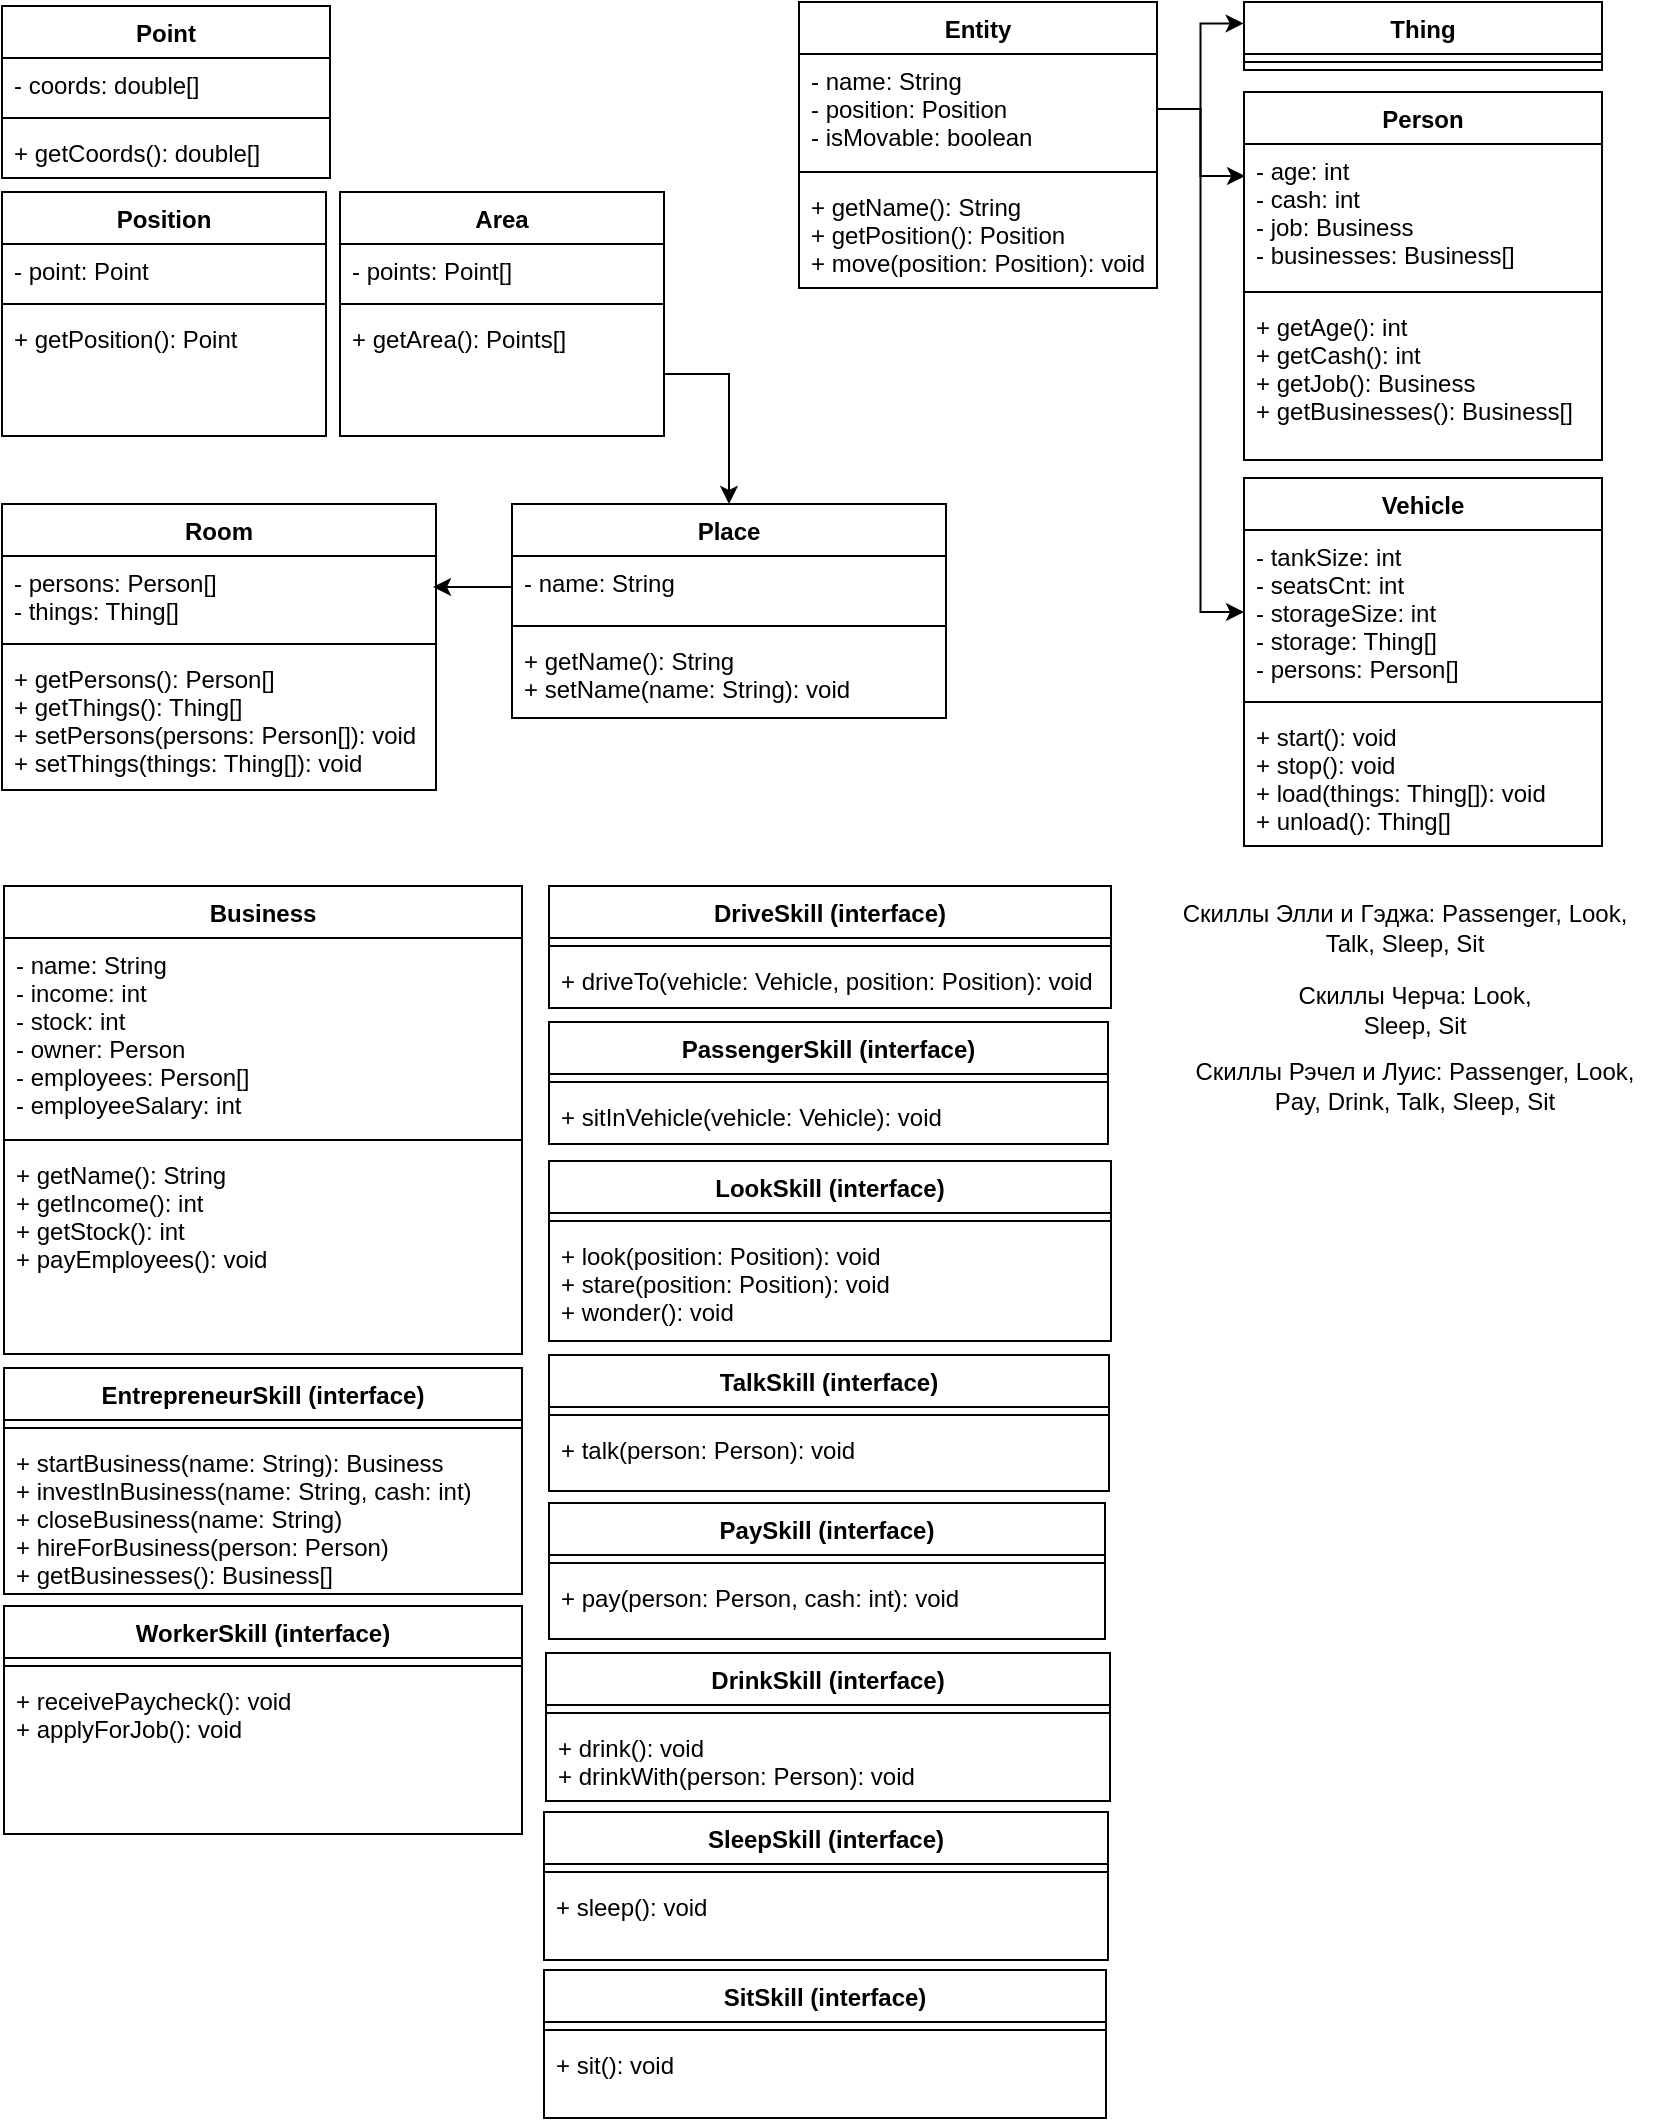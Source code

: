 <mxfile version="20.6.0" type="device"><diagram id="Wwu1jwRewUco58S9Qg-R" name="Page-1"><mxGraphModel dx="1662" dy="756" grid="0" gridSize="10" guides="1" tooltips="1" connect="1" arrows="1" fold="1" page="1" pageScale="1" pageWidth="850" pageHeight="1100" math="0" shadow="0"><root><mxCell id="0"/><mxCell id="1" parent="0"/><mxCell id="jiT7UVseL9NHXUBkf6Wl-1" value="Point" style="swimlane;fontStyle=1;align=center;verticalAlign=top;childLayout=stackLayout;horizontal=1;startSize=26;horizontalStack=0;resizeParent=1;resizeParentMax=0;resizeLast=0;collapsible=1;marginBottom=0;" parent="1" vertex="1"><mxGeometry x="9" y="11" width="164" height="86" as="geometry"/></mxCell><mxCell id="jiT7UVseL9NHXUBkf6Wl-2" value="- coords: double[]" style="text;strokeColor=none;fillColor=none;align=left;verticalAlign=top;spacingLeft=4;spacingRight=4;overflow=hidden;rotatable=0;points=[[0,0.5],[1,0.5]];portConstraint=eastwest;" parent="jiT7UVseL9NHXUBkf6Wl-1" vertex="1"><mxGeometry y="26" width="164" height="26" as="geometry"/></mxCell><mxCell id="jiT7UVseL9NHXUBkf6Wl-3" value="" style="line;strokeWidth=1;fillColor=none;align=left;verticalAlign=middle;spacingTop=-1;spacingLeft=3;spacingRight=3;rotatable=0;labelPosition=right;points=[];portConstraint=eastwest;strokeColor=inherit;" parent="jiT7UVseL9NHXUBkf6Wl-1" vertex="1"><mxGeometry y="52" width="164" height="8" as="geometry"/></mxCell><mxCell id="jiT7UVseL9NHXUBkf6Wl-4" value="+ getCoords(): double[]" style="text;strokeColor=none;fillColor=none;align=left;verticalAlign=top;spacingLeft=4;spacingRight=4;overflow=hidden;rotatable=0;points=[[0,0.5],[1,0.5]];portConstraint=eastwest;" parent="jiT7UVseL9NHXUBkf6Wl-1" vertex="1"><mxGeometry y="60" width="164" height="26" as="geometry"/></mxCell><mxCell id="jiT7UVseL9NHXUBkf6Wl-5" value="Position" style="swimlane;fontStyle=1;align=center;verticalAlign=top;childLayout=stackLayout;horizontal=1;startSize=26;horizontalStack=0;resizeParent=1;resizeParentMax=0;resizeLast=0;collapsible=1;marginBottom=0;" parent="1" vertex="1"><mxGeometry x="9" y="104" width="162" height="122" as="geometry"/></mxCell><mxCell id="jiT7UVseL9NHXUBkf6Wl-6" value="- point: Point" style="text;strokeColor=none;fillColor=none;align=left;verticalAlign=top;spacingLeft=4;spacingRight=4;overflow=hidden;rotatable=0;points=[[0,0.5],[1,0.5]];portConstraint=eastwest;" parent="jiT7UVseL9NHXUBkf6Wl-5" vertex="1"><mxGeometry y="26" width="162" height="26" as="geometry"/></mxCell><mxCell id="jiT7UVseL9NHXUBkf6Wl-7" value="" style="line;strokeWidth=1;fillColor=none;align=left;verticalAlign=middle;spacingTop=-1;spacingLeft=3;spacingRight=3;rotatable=0;labelPosition=right;points=[];portConstraint=eastwest;strokeColor=inherit;" parent="jiT7UVseL9NHXUBkf6Wl-5" vertex="1"><mxGeometry y="52" width="162" height="8" as="geometry"/></mxCell><mxCell id="jiT7UVseL9NHXUBkf6Wl-8" value="+ getPosition(): Point" style="text;strokeColor=none;fillColor=none;align=left;verticalAlign=top;spacingLeft=4;spacingRight=4;overflow=hidden;rotatable=0;points=[[0,0.5],[1,0.5]];portConstraint=eastwest;" parent="jiT7UVseL9NHXUBkf6Wl-5" vertex="1"><mxGeometry y="60" width="162" height="62" as="geometry"/></mxCell><mxCell id="jiT7UVseL9NHXUBkf6Wl-9" value="Area" style="swimlane;fontStyle=1;align=center;verticalAlign=top;childLayout=stackLayout;horizontal=1;startSize=26;horizontalStack=0;resizeParent=1;resizeParentMax=0;resizeLast=0;collapsible=1;marginBottom=0;" parent="1" vertex="1"><mxGeometry x="178" y="104" width="162" height="122" as="geometry"/></mxCell><mxCell id="jiT7UVseL9NHXUBkf6Wl-10" value="- points: Point[]" style="text;strokeColor=none;fillColor=none;align=left;verticalAlign=top;spacingLeft=4;spacingRight=4;overflow=hidden;rotatable=0;points=[[0,0.5],[1,0.5]];portConstraint=eastwest;" parent="jiT7UVseL9NHXUBkf6Wl-9" vertex="1"><mxGeometry y="26" width="162" height="26" as="geometry"/></mxCell><mxCell id="jiT7UVseL9NHXUBkf6Wl-11" value="" style="line;strokeWidth=1;fillColor=none;align=left;verticalAlign=middle;spacingTop=-1;spacingLeft=3;spacingRight=3;rotatable=0;labelPosition=right;points=[];portConstraint=eastwest;strokeColor=inherit;" parent="jiT7UVseL9NHXUBkf6Wl-9" vertex="1"><mxGeometry y="52" width="162" height="8" as="geometry"/></mxCell><mxCell id="jiT7UVseL9NHXUBkf6Wl-12" value="+ getArea(): Points[]" style="text;strokeColor=none;fillColor=none;align=left;verticalAlign=top;spacingLeft=4;spacingRight=4;overflow=hidden;rotatable=0;points=[[0,0.5],[1,0.5]];portConstraint=eastwest;" parent="jiT7UVseL9NHXUBkf6Wl-9" vertex="1"><mxGeometry y="60" width="162" height="62" as="geometry"/></mxCell><mxCell id="jiT7UVseL9NHXUBkf6Wl-21" value="Business" style="swimlane;fontStyle=1;align=center;verticalAlign=top;childLayout=stackLayout;horizontal=1;startSize=26;horizontalStack=0;resizeParent=1;resizeParentMax=0;resizeLast=0;collapsible=1;marginBottom=0;" parent="1" vertex="1"><mxGeometry x="10" y="451" width="259" height="234" as="geometry"><mxRectangle x="9" y="383" width="88" height="26" as="alternateBounds"/></mxGeometry></mxCell><mxCell id="jiT7UVseL9NHXUBkf6Wl-22" value="- name: String&#xA;- income: int&#xA;- stock: int&#xA;- owner: Person&#xA;- employees: Person[]&#xA;- employeeSalary: int&#xA;" style="text;strokeColor=none;fillColor=none;align=left;verticalAlign=top;spacingLeft=4;spacingRight=4;overflow=hidden;rotatable=0;points=[[0,0.5],[1,0.5]];portConstraint=eastwest;" parent="jiT7UVseL9NHXUBkf6Wl-21" vertex="1"><mxGeometry y="26" width="259" height="97" as="geometry"/></mxCell><mxCell id="jiT7UVseL9NHXUBkf6Wl-23" value="" style="line;strokeWidth=1;fillColor=none;align=left;verticalAlign=middle;spacingTop=-1;spacingLeft=3;spacingRight=3;rotatable=0;labelPosition=right;points=[];portConstraint=eastwest;strokeColor=inherit;" parent="jiT7UVseL9NHXUBkf6Wl-21" vertex="1"><mxGeometry y="123" width="259" height="8" as="geometry"/></mxCell><mxCell id="jiT7UVseL9NHXUBkf6Wl-24" value="+ getName(): String&#xA;+ getIncome(): int&#xA;+ getStock(): int&#xA;+ payEmployees(): void&#xA;" style="text;strokeColor=none;fillColor=none;align=left;verticalAlign=top;spacingLeft=4;spacingRight=4;overflow=hidden;rotatable=0;points=[[0,0.5],[1,0.5]];portConstraint=eastwest;" parent="jiT7UVseL9NHXUBkf6Wl-21" vertex="1"><mxGeometry y="131" width="259" height="103" as="geometry"/></mxCell><mxCell id="h-hlw-J7bSHKRpDNeBc_-1" value="Person" style="swimlane;fontStyle=1;align=center;verticalAlign=top;childLayout=stackLayout;horizontal=1;startSize=26;horizontalStack=0;resizeParent=1;resizeParentMax=0;resizeLast=0;collapsible=1;marginBottom=0;" parent="1" vertex="1"><mxGeometry x="630" y="54" width="179" height="184" as="geometry"/></mxCell><mxCell id="h-hlw-J7bSHKRpDNeBc_-2" value="- age: int&#xA;- cash: int&#xA;- job: Business&#xA;- businesses: Business[]" style="text;strokeColor=none;fillColor=none;align=left;verticalAlign=top;spacingLeft=4;spacingRight=4;overflow=hidden;rotatable=0;points=[[0,0.5],[1,0.5]];portConstraint=eastwest;" parent="h-hlw-J7bSHKRpDNeBc_-1" vertex="1"><mxGeometry y="26" width="179" height="70" as="geometry"/></mxCell><mxCell id="h-hlw-J7bSHKRpDNeBc_-3" value="" style="line;strokeWidth=1;fillColor=none;align=left;verticalAlign=middle;spacingTop=-1;spacingLeft=3;spacingRight=3;rotatable=0;labelPosition=right;points=[];portConstraint=eastwest;strokeColor=inherit;" parent="h-hlw-J7bSHKRpDNeBc_-1" vertex="1"><mxGeometry y="96" width="179" height="8" as="geometry"/></mxCell><mxCell id="h-hlw-J7bSHKRpDNeBc_-4" value="+ getAge(): int&#xA;+ getCash(): int&#xA;+ getJob(): Business&#xA;+ getBusinesses(): Business[]&#xA;" style="text;strokeColor=none;fillColor=none;align=left;verticalAlign=top;spacingLeft=4;spacingRight=4;overflow=hidden;rotatable=0;points=[[0,0.5],[1,0.5]];portConstraint=eastwest;" parent="h-hlw-J7bSHKRpDNeBc_-1" vertex="1"><mxGeometry y="104" width="179" height="80" as="geometry"/></mxCell><mxCell id="h-hlw-J7bSHKRpDNeBc_-5" value="EntrepreneurSkill (interface)" style="swimlane;fontStyle=1;align=center;verticalAlign=top;childLayout=stackLayout;horizontal=1;startSize=26;horizontalStack=0;resizeParent=1;resizeParentMax=0;resizeLast=0;collapsible=1;marginBottom=0;" parent="1" vertex="1"><mxGeometry x="10" y="692" width="259" height="113" as="geometry"/></mxCell><mxCell id="h-hlw-J7bSHKRpDNeBc_-7" value="" style="line;strokeWidth=1;fillColor=none;align=left;verticalAlign=middle;spacingTop=-1;spacingLeft=3;spacingRight=3;rotatable=0;labelPosition=right;points=[];portConstraint=eastwest;strokeColor=inherit;" parent="h-hlw-J7bSHKRpDNeBc_-5" vertex="1"><mxGeometry y="26" width="259" height="8" as="geometry"/></mxCell><mxCell id="h-hlw-J7bSHKRpDNeBc_-8" value="+ startBusiness(name: String): Business&#xA;+ investInBusiness(name: String, cash: int)&#xA;+ closeBusiness(name: String)&#xA;+ hireForBusiness(person: Person)&#xA;+ getBusinesses(): Business[]" style="text;strokeColor=none;fillColor=none;align=left;verticalAlign=top;spacingLeft=4;spacingRight=4;overflow=hidden;rotatable=0;points=[[0,0.5],[1,0.5]];portConstraint=eastwest;" parent="h-hlw-J7bSHKRpDNeBc_-5" vertex="1"><mxGeometry y="34" width="259" height="79" as="geometry"/></mxCell><mxCell id="h-hlw-J7bSHKRpDNeBc_-15" value="WorkerSkill  (interface)" style="swimlane;fontStyle=1;align=center;verticalAlign=top;childLayout=stackLayout;horizontal=1;startSize=26;horizontalStack=0;resizeParent=1;resizeParentMax=0;resizeLast=0;collapsible=1;marginBottom=0;" parent="1" vertex="1"><mxGeometry x="10" y="811" width="259" height="114" as="geometry"/></mxCell><mxCell id="h-hlw-J7bSHKRpDNeBc_-16" value="" style="line;strokeWidth=1;fillColor=none;align=left;verticalAlign=middle;spacingTop=-1;spacingLeft=3;spacingRight=3;rotatable=0;labelPosition=right;points=[];portConstraint=eastwest;strokeColor=inherit;" parent="h-hlw-J7bSHKRpDNeBc_-15" vertex="1"><mxGeometry y="26" width="259" height="8" as="geometry"/></mxCell><mxCell id="h-hlw-J7bSHKRpDNeBc_-17" value="+ receivePaycheck(): void&#xA;+ applyForJob(): void&#xA;" style="text;strokeColor=none;fillColor=none;align=left;verticalAlign=top;spacingLeft=4;spacingRight=4;overflow=hidden;rotatable=0;points=[[0,0.5],[1,0.5]];portConstraint=eastwest;" parent="h-hlw-J7bSHKRpDNeBc_-15" vertex="1"><mxGeometry y="34" width="259" height="80" as="geometry"/></mxCell><mxCell id="z7hqa6AuHVKiV4J3GRXx-1" value="Entity" style="swimlane;fontStyle=1;align=center;verticalAlign=top;childLayout=stackLayout;horizontal=1;startSize=26;horizontalStack=0;resizeParent=1;resizeParentMax=0;resizeLast=0;collapsible=1;marginBottom=0;" parent="1" vertex="1"><mxGeometry x="407.5" y="9" width="179" height="143" as="geometry"/></mxCell><mxCell id="z7hqa6AuHVKiV4J3GRXx-2" value="- name: String&#xA;- position: Position&#xA;- isMovable: boolean&#xA;" style="text;strokeColor=none;fillColor=none;align=left;verticalAlign=top;spacingLeft=4;spacingRight=4;overflow=hidden;rotatable=0;points=[[0,0.5],[1,0.5]];portConstraint=eastwest;" parent="z7hqa6AuHVKiV4J3GRXx-1" vertex="1"><mxGeometry y="26" width="179" height="55" as="geometry"/></mxCell><mxCell id="z7hqa6AuHVKiV4J3GRXx-3" value="" style="line;strokeWidth=1;fillColor=none;align=left;verticalAlign=middle;spacingTop=-1;spacingLeft=3;spacingRight=3;rotatable=0;labelPosition=right;points=[];portConstraint=eastwest;strokeColor=inherit;" parent="z7hqa6AuHVKiV4J3GRXx-1" vertex="1"><mxGeometry y="81" width="179" height="8" as="geometry"/></mxCell><mxCell id="z7hqa6AuHVKiV4J3GRXx-4" value="+ getName(): String&#xA;+ getPosition(): Position&#xA;+ move(position: Position): void&#xA;" style="text;strokeColor=none;fillColor=none;align=left;verticalAlign=top;spacingLeft=4;spacingRight=4;overflow=hidden;rotatable=0;points=[[0,0.5],[1,0.5]];portConstraint=eastwest;" parent="z7hqa6AuHVKiV4J3GRXx-1" vertex="1"><mxGeometry y="89" width="179" height="54" as="geometry"/></mxCell><mxCell id="z7hqa6AuHVKiV4J3GRXx-6" value="Thing" style="swimlane;fontStyle=1;align=center;verticalAlign=top;childLayout=stackLayout;horizontal=1;startSize=26;horizontalStack=0;resizeParent=1;resizeParentMax=0;resizeLast=0;collapsible=1;marginBottom=0;" parent="1" vertex="1"><mxGeometry x="630" y="9" width="179" height="34" as="geometry"><mxRectangle x="407.5" y="186" width="68" height="26" as="alternateBounds"/></mxGeometry></mxCell><mxCell id="z7hqa6AuHVKiV4J3GRXx-8" value="" style="line;strokeWidth=1;fillColor=none;align=left;verticalAlign=middle;spacingTop=-1;spacingLeft=3;spacingRight=3;rotatable=0;labelPosition=right;points=[];portConstraint=eastwest;strokeColor=inherit;" parent="z7hqa6AuHVKiV4J3GRXx-6" vertex="1"><mxGeometry y="26" width="179" height="8" as="geometry"/></mxCell><mxCell id="z7hqa6AuHVKiV4J3GRXx-12" value="Room" style="swimlane;fontStyle=1;align=center;verticalAlign=top;childLayout=stackLayout;horizontal=1;startSize=26;horizontalStack=0;resizeParent=1;resizeParentMax=0;resizeLast=0;collapsible=1;marginBottom=0;" parent="1" vertex="1"><mxGeometry x="9" y="260" width="217" height="143" as="geometry"/></mxCell><mxCell id="z7hqa6AuHVKiV4J3GRXx-13" value="- persons: Person[]&#xA;- things: Thing[]&#xA;&#xA;" style="text;strokeColor=none;fillColor=none;align=left;verticalAlign=top;spacingLeft=4;spacingRight=4;overflow=hidden;rotatable=0;points=[[0,0.5],[1,0.5]];portConstraint=eastwest;" parent="z7hqa6AuHVKiV4J3GRXx-12" vertex="1"><mxGeometry y="26" width="217" height="40" as="geometry"/></mxCell><mxCell id="z7hqa6AuHVKiV4J3GRXx-14" value="" style="line;strokeWidth=1;fillColor=none;align=left;verticalAlign=middle;spacingTop=-1;spacingLeft=3;spacingRight=3;rotatable=0;labelPosition=right;points=[];portConstraint=eastwest;strokeColor=inherit;" parent="z7hqa6AuHVKiV4J3GRXx-12" vertex="1"><mxGeometry y="66" width="217" height="8" as="geometry"/></mxCell><mxCell id="z7hqa6AuHVKiV4J3GRXx-15" value="+ getPersons(): Person[]&#xA;+ getThings(): Thing[]&#xA;+ setPersons(persons: Person[]): void&#xA;+ setThings(things: Thing[]): void&#xA;" style="text;strokeColor=none;fillColor=none;align=left;verticalAlign=top;spacingLeft=4;spacingRight=4;overflow=hidden;rotatable=0;points=[[0,0.5],[1,0.5]];portConstraint=eastwest;" parent="z7hqa6AuHVKiV4J3GRXx-12" vertex="1"><mxGeometry y="74" width="217" height="69" as="geometry"/></mxCell><mxCell id="z7hqa6AuHVKiV4J3GRXx-18" value="DriveSkill  (interface)" style="swimlane;fontStyle=1;align=center;verticalAlign=top;childLayout=stackLayout;horizontal=1;startSize=26;horizontalStack=0;resizeParent=1;resizeParentMax=0;resizeLast=0;collapsible=1;marginBottom=0;" parent="1" vertex="1"><mxGeometry x="282.5" y="451" width="281" height="61" as="geometry"><mxRectangle x="9" y="383" width="88" height="26" as="alternateBounds"/></mxGeometry></mxCell><mxCell id="z7hqa6AuHVKiV4J3GRXx-20" value="" style="line;strokeWidth=1;fillColor=none;align=left;verticalAlign=middle;spacingTop=-1;spacingLeft=3;spacingRight=3;rotatable=0;labelPosition=right;points=[];portConstraint=eastwest;strokeColor=inherit;" parent="z7hqa6AuHVKiV4J3GRXx-18" vertex="1"><mxGeometry y="26" width="281" height="8" as="geometry"/></mxCell><mxCell id="z7hqa6AuHVKiV4J3GRXx-21" value="+ driveTo(vehicle: Vehicle, position: Position): void&#xA;" style="text;strokeColor=none;fillColor=none;align=left;verticalAlign=top;spacingLeft=4;spacingRight=4;overflow=hidden;rotatable=0;points=[[0,0.5],[1,0.5]];portConstraint=eastwest;" parent="z7hqa6AuHVKiV4J3GRXx-18" vertex="1"><mxGeometry y="34" width="281" height="27" as="geometry"/></mxCell><mxCell id="z7hqa6AuHVKiV4J3GRXx-23" value="LookSkill  (interface)" style="swimlane;fontStyle=1;align=center;verticalAlign=top;childLayout=stackLayout;horizontal=1;startSize=26;horizontalStack=0;resizeParent=1;resizeParentMax=0;resizeLast=0;collapsible=1;marginBottom=0;" parent="1" vertex="1"><mxGeometry x="282.5" y="588.5" width="281" height="90" as="geometry"><mxRectangle x="9" y="383" width="88" height="26" as="alternateBounds"/></mxGeometry></mxCell><mxCell id="z7hqa6AuHVKiV4J3GRXx-24" value="" style="line;strokeWidth=1;fillColor=none;align=left;verticalAlign=middle;spacingTop=-1;spacingLeft=3;spacingRight=3;rotatable=0;labelPosition=right;points=[];portConstraint=eastwest;strokeColor=inherit;" parent="z7hqa6AuHVKiV4J3GRXx-23" vertex="1"><mxGeometry y="26" width="281" height="8" as="geometry"/></mxCell><mxCell id="z7hqa6AuHVKiV4J3GRXx-25" value="+ look(position: Position): void&#xA;+ stare(position: Position): void&#xA;+ wonder(): void&#xA;&#xA;" style="text;strokeColor=none;fillColor=none;align=left;verticalAlign=top;spacingLeft=4;spacingRight=4;overflow=hidden;rotatable=0;points=[[0,0.5],[1,0.5]];portConstraint=eastwest;" parent="z7hqa6AuHVKiV4J3GRXx-23" vertex="1"><mxGeometry y="34" width="281" height="56" as="geometry"/></mxCell><mxCell id="z7hqa6AuHVKiV4J3GRXx-26" value="TalkSkill  (interface)" style="swimlane;fontStyle=1;align=center;verticalAlign=top;childLayout=stackLayout;horizontal=1;startSize=26;horizontalStack=0;resizeParent=1;resizeParentMax=0;resizeLast=0;collapsible=1;marginBottom=0;" parent="1" vertex="1"><mxGeometry x="282.5" y="685.5" width="280" height="68" as="geometry"><mxRectangle x="9" y="383" width="88" height="26" as="alternateBounds"/></mxGeometry></mxCell><mxCell id="z7hqa6AuHVKiV4J3GRXx-27" value="" style="line;strokeWidth=1;fillColor=none;align=left;verticalAlign=middle;spacingTop=-1;spacingLeft=3;spacingRight=3;rotatable=0;labelPosition=right;points=[];portConstraint=eastwest;strokeColor=inherit;" parent="z7hqa6AuHVKiV4J3GRXx-26" vertex="1"><mxGeometry y="26" width="280" height="8" as="geometry"/></mxCell><mxCell id="z7hqa6AuHVKiV4J3GRXx-28" value="+ talk(person: Person): void&#xA;" style="text;strokeColor=none;fillColor=none;align=left;verticalAlign=top;spacingLeft=4;spacingRight=4;overflow=hidden;rotatable=0;points=[[0,0.5],[1,0.5]];portConstraint=eastwest;" parent="z7hqa6AuHVKiV4J3GRXx-26" vertex="1"><mxGeometry y="34" width="280" height="34" as="geometry"/></mxCell><mxCell id="z7hqa6AuHVKiV4J3GRXx-29" value="PaySkill  (interface)" style="swimlane;fontStyle=1;align=center;verticalAlign=top;childLayout=stackLayout;horizontal=1;startSize=26;horizontalStack=0;resizeParent=1;resizeParentMax=0;resizeLast=0;collapsible=1;marginBottom=0;" parent="1" vertex="1"><mxGeometry x="282.5" y="759.5" width="278" height="68" as="geometry"><mxRectangle x="9" y="383" width="88" height="26" as="alternateBounds"/></mxGeometry></mxCell><mxCell id="z7hqa6AuHVKiV4J3GRXx-30" value="" style="line;strokeWidth=1;fillColor=none;align=left;verticalAlign=middle;spacingTop=-1;spacingLeft=3;spacingRight=3;rotatable=0;labelPosition=right;points=[];portConstraint=eastwest;strokeColor=inherit;" parent="z7hqa6AuHVKiV4J3GRXx-29" vertex="1"><mxGeometry y="26" width="278" height="8" as="geometry"/></mxCell><mxCell id="z7hqa6AuHVKiV4J3GRXx-31" value="+ pay(person: Person, cash: int): void&#xA;" style="text;strokeColor=none;fillColor=none;align=left;verticalAlign=top;spacingLeft=4;spacingRight=4;overflow=hidden;rotatable=0;points=[[0,0.5],[1,0.5]];portConstraint=eastwest;" parent="z7hqa6AuHVKiV4J3GRXx-29" vertex="1"><mxGeometry y="34" width="278" height="34" as="geometry"/></mxCell><mxCell id="z7hqa6AuHVKiV4J3GRXx-32" value="DrinkSkill  (interface)" style="swimlane;fontStyle=1;align=center;verticalAlign=top;childLayout=stackLayout;horizontal=1;startSize=26;horizontalStack=0;resizeParent=1;resizeParentMax=0;resizeLast=0;collapsible=1;marginBottom=0;" parent="1" vertex="1"><mxGeometry x="281" y="834.5" width="282" height="74" as="geometry"><mxRectangle x="9" y="383" width="88" height="26" as="alternateBounds"/></mxGeometry></mxCell><mxCell id="z7hqa6AuHVKiV4J3GRXx-33" value="" style="line;strokeWidth=1;fillColor=none;align=left;verticalAlign=middle;spacingTop=-1;spacingLeft=3;spacingRight=3;rotatable=0;labelPosition=right;points=[];portConstraint=eastwest;strokeColor=inherit;" parent="z7hqa6AuHVKiV4J3GRXx-32" vertex="1"><mxGeometry y="26" width="282" height="8" as="geometry"/></mxCell><mxCell id="z7hqa6AuHVKiV4J3GRXx-34" value="+ drink(): void&#xA;+ drinkWith(person: Person): void&#xA;&#xA;" style="text;strokeColor=none;fillColor=none;align=left;verticalAlign=top;spacingLeft=4;spacingRight=4;overflow=hidden;rotatable=0;points=[[0,0.5],[1,0.5]];portConstraint=eastwest;" parent="z7hqa6AuHVKiV4J3GRXx-32" vertex="1"><mxGeometry y="34" width="282" height="40" as="geometry"/></mxCell><mxCell id="z7hqa6AuHVKiV4J3GRXx-45" value="Vehicle" style="swimlane;fontStyle=1;align=center;verticalAlign=top;childLayout=stackLayout;horizontal=1;startSize=26;horizontalStack=0;resizeParent=1;resizeParentMax=0;resizeLast=0;collapsible=1;marginBottom=0;" parent="1" vertex="1"><mxGeometry x="630" y="247" width="179" height="184" as="geometry"/></mxCell><mxCell id="z7hqa6AuHVKiV4J3GRXx-46" value="- tankSize: int&#xA;- seatsCnt: int&#xA;- storageSize: int&#xA;- storage: Thing[]&#xA;- persons: Person[]&#xA;&#xA;" style="text;strokeColor=none;fillColor=none;align=left;verticalAlign=top;spacingLeft=4;spacingRight=4;overflow=hidden;rotatable=0;points=[[0,0.5],[1,0.5]];portConstraint=eastwest;" parent="z7hqa6AuHVKiV4J3GRXx-45" vertex="1"><mxGeometry y="26" width="179" height="82" as="geometry"/></mxCell><mxCell id="z7hqa6AuHVKiV4J3GRXx-47" value="" style="line;strokeWidth=1;fillColor=none;align=left;verticalAlign=middle;spacingTop=-1;spacingLeft=3;spacingRight=3;rotatable=0;labelPosition=right;points=[];portConstraint=eastwest;strokeColor=inherit;" parent="z7hqa6AuHVKiV4J3GRXx-45" vertex="1"><mxGeometry y="108" width="179" height="8" as="geometry"/></mxCell><mxCell id="z7hqa6AuHVKiV4J3GRXx-48" value="+ start(): void&#xA;+ stop(): void&#xA;+ load(things: Thing[]): void&#xA;+ unload(): Thing[]&#xA;&#xA;" style="text;strokeColor=none;fillColor=none;align=left;verticalAlign=top;spacingLeft=4;spacingRight=4;overflow=hidden;rotatable=0;points=[[0,0.5],[1,0.5]];portConstraint=eastwest;" parent="z7hqa6AuHVKiV4J3GRXx-45" vertex="1"><mxGeometry y="116" width="179" height="68" as="geometry"/></mxCell><mxCell id="z7hqa6AuHVKiV4J3GRXx-50" style="edgeStyle=orthogonalEdgeStyle;rounded=0;orthogonalLoop=1;jettySize=auto;html=1;exitX=1;exitY=0.5;exitDx=0;exitDy=0;entryX=0.003;entryY=0.229;entryDx=0;entryDy=0;entryPerimeter=0;" parent="1" source="z7hqa6AuHVKiV4J3GRXx-2" target="h-hlw-J7bSHKRpDNeBc_-2" edge="1"><mxGeometry relative="1" as="geometry"/></mxCell><mxCell id="z7hqa6AuHVKiV4J3GRXx-51" style="edgeStyle=orthogonalEdgeStyle;rounded=0;orthogonalLoop=1;jettySize=auto;html=1;exitX=1;exitY=0.5;exitDx=0;exitDy=0;entryX=-0.001;entryY=0.315;entryDx=0;entryDy=0;entryPerimeter=0;" parent="1" source="z7hqa6AuHVKiV4J3GRXx-2" target="z7hqa6AuHVKiV4J3GRXx-6" edge="1"><mxGeometry relative="1" as="geometry"/></mxCell><mxCell id="z7hqa6AuHVKiV4J3GRXx-52" style="edgeStyle=orthogonalEdgeStyle;rounded=0;orthogonalLoop=1;jettySize=auto;html=1;exitX=1;exitY=0.5;exitDx=0;exitDy=0;entryX=0;entryY=0.5;entryDx=0;entryDy=0;" parent="1" source="z7hqa6AuHVKiV4J3GRXx-2" target="z7hqa6AuHVKiV4J3GRXx-46" edge="1"><mxGeometry relative="1" as="geometry"/></mxCell><mxCell id="z7hqa6AuHVKiV4J3GRXx-54" value="PassengerSkill  (interface)" style="swimlane;fontStyle=1;align=center;verticalAlign=top;childLayout=stackLayout;horizontal=1;startSize=26;horizontalStack=0;resizeParent=1;resizeParentMax=0;resizeLast=0;collapsible=1;marginBottom=0;" parent="1" vertex="1"><mxGeometry x="282.5" y="519" width="279.5" height="61" as="geometry"><mxRectangle x="9" y="383" width="88" height="26" as="alternateBounds"/></mxGeometry></mxCell><mxCell id="z7hqa6AuHVKiV4J3GRXx-55" value="" style="line;strokeWidth=1;fillColor=none;align=left;verticalAlign=middle;spacingTop=-1;spacingLeft=3;spacingRight=3;rotatable=0;labelPosition=right;points=[];portConstraint=eastwest;strokeColor=inherit;" parent="z7hqa6AuHVKiV4J3GRXx-54" vertex="1"><mxGeometry y="26" width="279.5" height="8" as="geometry"/></mxCell><mxCell id="z7hqa6AuHVKiV4J3GRXx-56" value="+ sitInVehicle(vehicle: Vehicle): void&#xA;" style="text;strokeColor=none;fillColor=none;align=left;verticalAlign=top;spacingLeft=4;spacingRight=4;overflow=hidden;rotatable=0;points=[[0,0.5],[1,0.5]];portConstraint=eastwest;" parent="z7hqa6AuHVKiV4J3GRXx-54" vertex="1"><mxGeometry y="34" width="279.5" height="27" as="geometry"/></mxCell><mxCell id="z7hqa6AuHVKiV4J3GRXx-57" value="Place" style="swimlane;fontStyle=1;align=center;verticalAlign=top;childLayout=stackLayout;horizontal=1;startSize=26;horizontalStack=0;resizeParent=1;resizeParentMax=0;resizeLast=0;collapsible=1;marginBottom=0;" parent="1" vertex="1"><mxGeometry x="264" y="260" width="217" height="107" as="geometry"/></mxCell><mxCell id="z7hqa6AuHVKiV4J3GRXx-58" value="- name: String&#xA;&#xA;&#xA;" style="text;strokeColor=none;fillColor=none;align=left;verticalAlign=top;spacingLeft=4;spacingRight=4;overflow=hidden;rotatable=0;points=[[0,0.5],[1,0.5]];portConstraint=eastwest;" parent="z7hqa6AuHVKiV4J3GRXx-57" vertex="1"><mxGeometry y="26" width="217" height="31" as="geometry"/></mxCell><mxCell id="z7hqa6AuHVKiV4J3GRXx-59" value="" style="line;strokeWidth=1;fillColor=none;align=left;verticalAlign=middle;spacingTop=-1;spacingLeft=3;spacingRight=3;rotatable=0;labelPosition=right;points=[];portConstraint=eastwest;strokeColor=inherit;" parent="z7hqa6AuHVKiV4J3GRXx-57" vertex="1"><mxGeometry y="57" width="217" height="8" as="geometry"/></mxCell><mxCell id="z7hqa6AuHVKiV4J3GRXx-60" value="+ getName(): String&#xA;+ setName(name: String): void&#xA;" style="text;strokeColor=none;fillColor=none;align=left;verticalAlign=top;spacingLeft=4;spacingRight=4;overflow=hidden;rotatable=0;points=[[0,0.5],[1,0.5]];portConstraint=eastwest;" parent="z7hqa6AuHVKiV4J3GRXx-57" vertex="1"><mxGeometry y="65" width="217" height="42" as="geometry"/></mxCell><mxCell id="z7hqa6AuHVKiV4J3GRXx-61" style="edgeStyle=orthogonalEdgeStyle;rounded=0;orthogonalLoop=1;jettySize=auto;html=1;exitX=1;exitY=0.5;exitDx=0;exitDy=0;entryX=0.5;entryY=0;entryDx=0;entryDy=0;" parent="1" source="jiT7UVseL9NHXUBkf6Wl-12" target="z7hqa6AuHVKiV4J3GRXx-57" edge="1"><mxGeometry relative="1" as="geometry"/></mxCell><mxCell id="z7hqa6AuHVKiV4J3GRXx-65" style="edgeStyle=orthogonalEdgeStyle;rounded=0;orthogonalLoop=1;jettySize=auto;html=1;exitX=0;exitY=0.5;exitDx=0;exitDy=0;entryX=0.993;entryY=0.385;entryDx=0;entryDy=0;entryPerimeter=0;" parent="1" source="z7hqa6AuHVKiV4J3GRXx-58" target="z7hqa6AuHVKiV4J3GRXx-13" edge="1"><mxGeometry relative="1" as="geometry"/></mxCell><mxCell id="z7hqa6AuHVKiV4J3GRXx-66" value="SleepSkill  (interface)" style="swimlane;fontStyle=1;align=center;verticalAlign=top;childLayout=stackLayout;horizontal=1;startSize=26;horizontalStack=0;resizeParent=1;resizeParentMax=0;resizeLast=0;collapsible=1;marginBottom=0;" parent="1" vertex="1"><mxGeometry x="280" y="914" width="282" height="74" as="geometry"><mxRectangle x="9" y="383" width="88" height="26" as="alternateBounds"/></mxGeometry></mxCell><mxCell id="z7hqa6AuHVKiV4J3GRXx-67" value="" style="line;strokeWidth=1;fillColor=none;align=left;verticalAlign=middle;spacingTop=-1;spacingLeft=3;spacingRight=3;rotatable=0;labelPosition=right;points=[];portConstraint=eastwest;strokeColor=inherit;" parent="z7hqa6AuHVKiV4J3GRXx-66" vertex="1"><mxGeometry y="26" width="282" height="8" as="geometry"/></mxCell><mxCell id="z7hqa6AuHVKiV4J3GRXx-68" value="+ sleep(): void&#xA;&#xA;" style="text;strokeColor=none;fillColor=none;align=left;verticalAlign=top;spacingLeft=4;spacingRight=4;overflow=hidden;rotatable=0;points=[[0,0.5],[1,0.5]];portConstraint=eastwest;" parent="z7hqa6AuHVKiV4J3GRXx-66" vertex="1"><mxGeometry y="34" width="282" height="40" as="geometry"/></mxCell><mxCell id="z7hqa6AuHVKiV4J3GRXx-69" value="SitSkill  (interface)" style="swimlane;fontStyle=1;align=center;verticalAlign=top;childLayout=stackLayout;horizontal=1;startSize=26;horizontalStack=0;resizeParent=1;resizeParentMax=0;resizeLast=0;collapsible=1;marginBottom=0;" parent="1" vertex="1"><mxGeometry x="280" y="993" width="281" height="74" as="geometry"><mxRectangle x="9" y="383" width="88" height="26" as="alternateBounds"/></mxGeometry></mxCell><mxCell id="z7hqa6AuHVKiV4J3GRXx-70" value="" style="line;strokeWidth=1;fillColor=none;align=left;verticalAlign=middle;spacingTop=-1;spacingLeft=3;spacingRight=3;rotatable=0;labelPosition=right;points=[];portConstraint=eastwest;strokeColor=inherit;" parent="z7hqa6AuHVKiV4J3GRXx-69" vertex="1"><mxGeometry y="26" width="281" height="8" as="geometry"/></mxCell><mxCell id="z7hqa6AuHVKiV4J3GRXx-71" value="+ sit(): void&#xA;&#xA;" style="text;strokeColor=none;fillColor=none;align=left;verticalAlign=top;spacingLeft=4;spacingRight=4;overflow=hidden;rotatable=0;points=[[0,0.5],[1,0.5]];portConstraint=eastwest;" parent="z7hqa6AuHVKiV4J3GRXx-69" vertex="1"><mxGeometry y="34" width="281" height="40" as="geometry"/></mxCell><mxCell id="z7hqa6AuHVKiV4J3GRXx-76" value="" style="group" parent="1" vertex="1" connectable="0"><mxGeometry x="590" y="451" width="243.5" height="120" as="geometry"/></mxCell><mxCell id="z7hqa6AuHVKiV4J3GRXx-73" value="&lt;div&gt;Скиллы Элли и Гэджа: Passenger, Look,&lt;/div&gt;&lt;div&gt;Talk, Sleep, Sit&lt;/div&gt;" style="text;html=1;align=center;verticalAlign=middle;resizable=0;points=[];autosize=1;strokeColor=none;fillColor=none;" parent="z7hqa6AuHVKiV4J3GRXx-76" vertex="1"><mxGeometry width="240" height="41" as="geometry"/></mxCell><mxCell id="z7hqa6AuHVKiV4J3GRXx-74" value="&lt;div&gt;Скиллы Черча: Look,&lt;/div&gt;&lt;div&gt;Sleep, Sit&lt;/div&gt;" style="text;html=1;align=center;verticalAlign=middle;resizable=0;points=[];autosize=1;strokeColor=none;fillColor=none;" parent="z7hqa6AuHVKiV4J3GRXx-76" vertex="1"><mxGeometry x="57" y="41" width="135" height="41" as="geometry"/></mxCell><mxCell id="z7hqa6AuHVKiV4J3GRXx-75" value="&lt;div&gt;Скиллы Рэчел и Луис: Passenger, Look,&lt;/div&gt;&lt;div&gt;Pay, Drink, Talk, Sleep, Sit&lt;/div&gt;" style="text;html=1;align=center;verticalAlign=middle;resizable=0;points=[];autosize=1;strokeColor=none;fillColor=none;" parent="z7hqa6AuHVKiV4J3GRXx-76" vertex="1"><mxGeometry x="6.5" y="79" width="237" height="41" as="geometry"/></mxCell></root></mxGraphModel></diagram></mxfile>